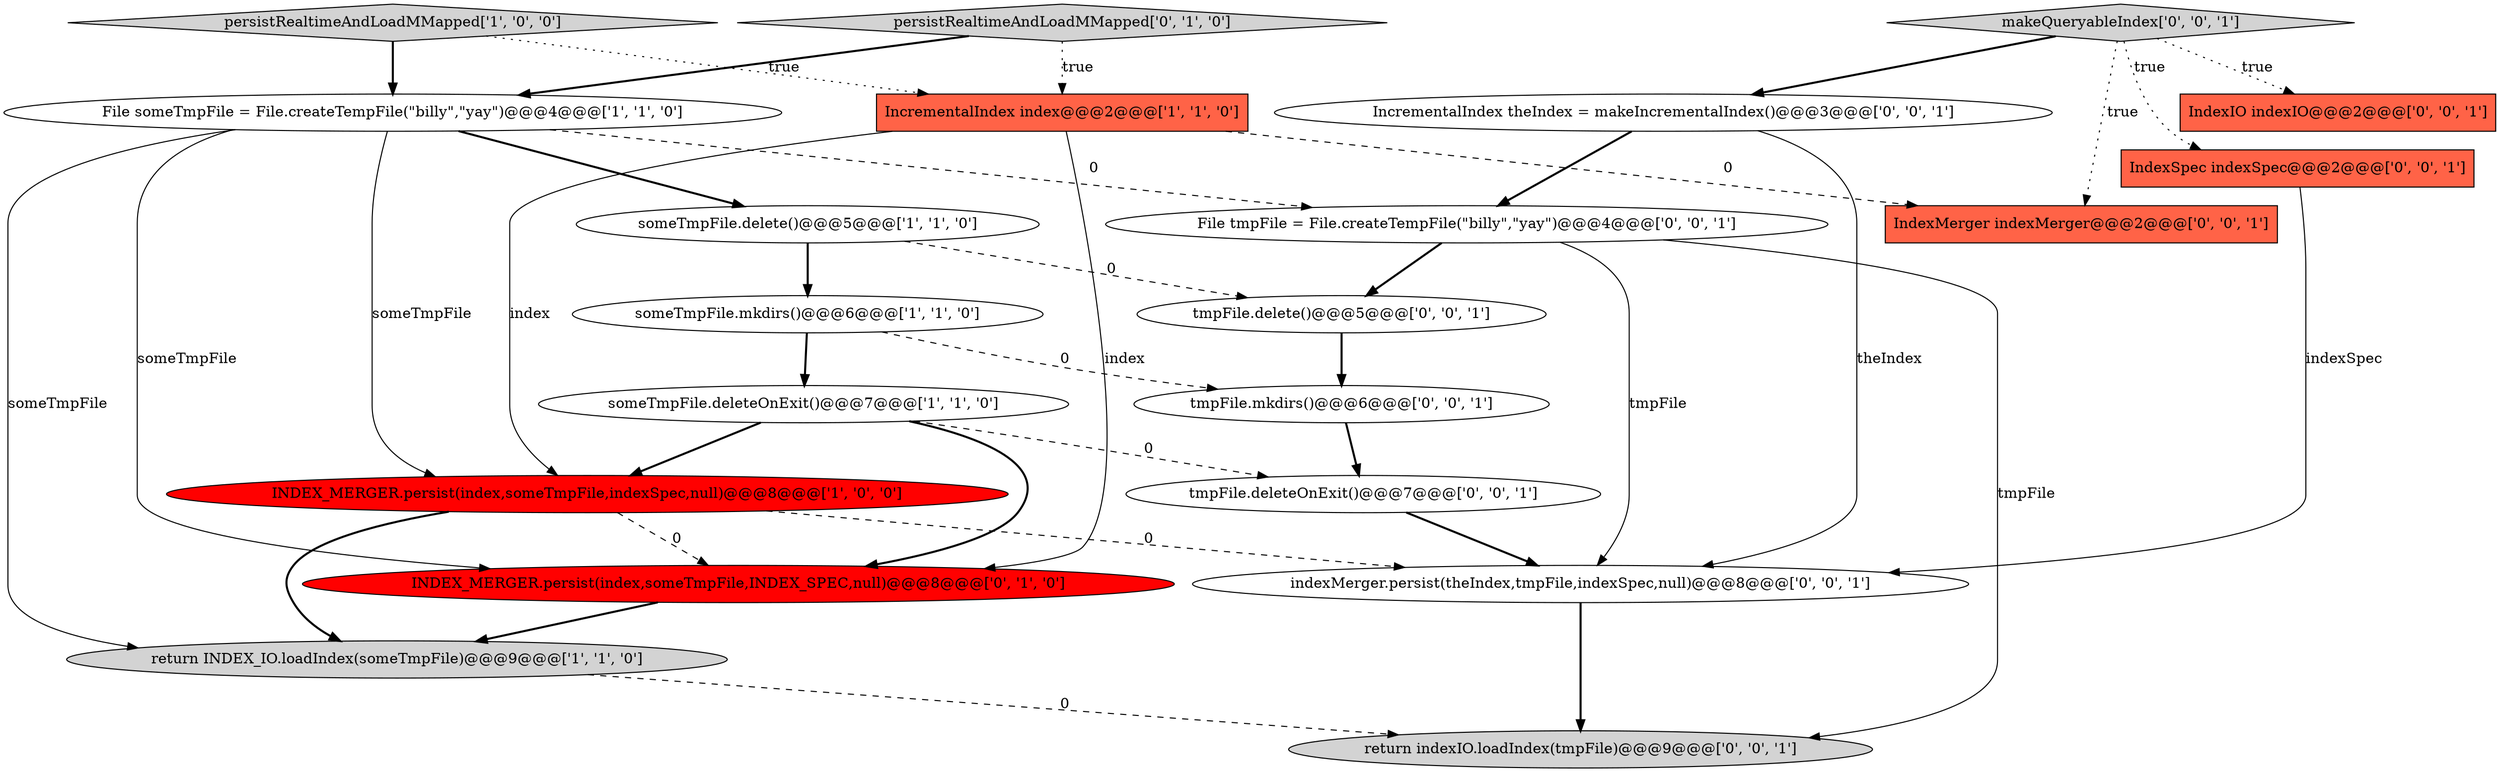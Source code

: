 digraph {
16 [style = filled, label = "return indexIO.loadIndex(tmpFile)@@@9@@@['0', '0', '1']", fillcolor = lightgray, shape = ellipse image = "AAA0AAABBB3BBB"];
14 [style = filled, label = "tmpFile.delete()@@@5@@@['0', '0', '1']", fillcolor = white, shape = ellipse image = "AAA0AAABBB3BBB"];
0 [style = filled, label = "persistRealtimeAndLoadMMapped['1', '0', '0']", fillcolor = lightgray, shape = diamond image = "AAA0AAABBB1BBB"];
9 [style = filled, label = "INDEX_MERGER.persist(index,someTmpFile,INDEX_SPEC,null)@@@8@@@['0', '1', '0']", fillcolor = red, shape = ellipse image = "AAA1AAABBB2BBB"];
7 [style = filled, label = "someTmpFile.mkdirs()@@@6@@@['1', '1', '0']", fillcolor = white, shape = ellipse image = "AAA0AAABBB1BBB"];
10 [style = filled, label = "makeQueryableIndex['0', '0', '1']", fillcolor = lightgray, shape = diamond image = "AAA0AAABBB3BBB"];
17 [style = filled, label = "tmpFile.mkdirs()@@@6@@@['0', '0', '1']", fillcolor = white, shape = ellipse image = "AAA0AAABBB3BBB"];
8 [style = filled, label = "persistRealtimeAndLoadMMapped['0', '1', '0']", fillcolor = lightgray, shape = diamond image = "AAA0AAABBB2BBB"];
1 [style = filled, label = "IncrementalIndex index@@@2@@@['1', '1', '0']", fillcolor = tomato, shape = box image = "AAA0AAABBB1BBB"];
18 [style = filled, label = "IndexMerger indexMerger@@@2@@@['0', '0', '1']", fillcolor = tomato, shape = box image = "AAA0AAABBB3BBB"];
3 [style = filled, label = "return INDEX_IO.loadIndex(someTmpFile)@@@9@@@['1', '1', '0']", fillcolor = lightgray, shape = ellipse image = "AAA0AAABBB1BBB"];
4 [style = filled, label = "INDEX_MERGER.persist(index,someTmpFile,indexSpec,null)@@@8@@@['1', '0', '0']", fillcolor = red, shape = ellipse image = "AAA1AAABBB1BBB"];
2 [style = filled, label = "someTmpFile.deleteOnExit()@@@7@@@['1', '1', '0']", fillcolor = white, shape = ellipse image = "AAA0AAABBB1BBB"];
6 [style = filled, label = "someTmpFile.delete()@@@5@@@['1', '1', '0']", fillcolor = white, shape = ellipse image = "AAA0AAABBB1BBB"];
19 [style = filled, label = "indexMerger.persist(theIndex,tmpFile,indexSpec,null)@@@8@@@['0', '0', '1']", fillcolor = white, shape = ellipse image = "AAA0AAABBB3BBB"];
15 [style = filled, label = "tmpFile.deleteOnExit()@@@7@@@['0', '0', '1']", fillcolor = white, shape = ellipse image = "AAA0AAABBB3BBB"];
11 [style = filled, label = "IndexSpec indexSpec@@@2@@@['0', '0', '1']", fillcolor = tomato, shape = box image = "AAA0AAABBB3BBB"];
5 [style = filled, label = "File someTmpFile = File.createTempFile(\"billy\",\"yay\")@@@4@@@['1', '1', '0']", fillcolor = white, shape = ellipse image = "AAA0AAABBB1BBB"];
20 [style = filled, label = "File tmpFile = File.createTempFile(\"billy\",\"yay\")@@@4@@@['0', '0', '1']", fillcolor = white, shape = ellipse image = "AAA0AAABBB3BBB"];
12 [style = filled, label = "IndexIO indexIO@@@2@@@['0', '0', '1']", fillcolor = tomato, shape = box image = "AAA0AAABBB3BBB"];
13 [style = filled, label = "IncrementalIndex theIndex = makeIncrementalIndex()@@@3@@@['0', '0', '1']", fillcolor = white, shape = ellipse image = "AAA0AAABBB3BBB"];
10->18 [style = dotted, label="true"];
5->4 [style = solid, label="someTmpFile"];
4->3 [style = bold, label=""];
10->12 [style = dotted, label="true"];
5->9 [style = solid, label="someTmpFile"];
5->3 [style = solid, label="someTmpFile"];
7->17 [style = dashed, label="0"];
1->4 [style = solid, label="index"];
14->17 [style = bold, label=""];
20->14 [style = bold, label=""];
1->18 [style = dashed, label="0"];
2->9 [style = bold, label=""];
6->14 [style = dashed, label="0"];
15->19 [style = bold, label=""];
13->19 [style = solid, label="theIndex"];
2->4 [style = bold, label=""];
5->20 [style = dashed, label="0"];
19->16 [style = bold, label=""];
2->15 [style = dashed, label="0"];
8->1 [style = dotted, label="true"];
4->9 [style = dashed, label="0"];
1->9 [style = solid, label="index"];
5->6 [style = bold, label=""];
8->5 [style = bold, label=""];
10->13 [style = bold, label=""];
10->11 [style = dotted, label="true"];
7->2 [style = bold, label=""];
0->1 [style = dotted, label="true"];
17->15 [style = bold, label=""];
9->3 [style = bold, label=""];
4->19 [style = dashed, label="0"];
20->19 [style = solid, label="tmpFile"];
11->19 [style = solid, label="indexSpec"];
6->7 [style = bold, label=""];
20->16 [style = solid, label="tmpFile"];
3->16 [style = dashed, label="0"];
0->5 [style = bold, label=""];
13->20 [style = bold, label=""];
}
